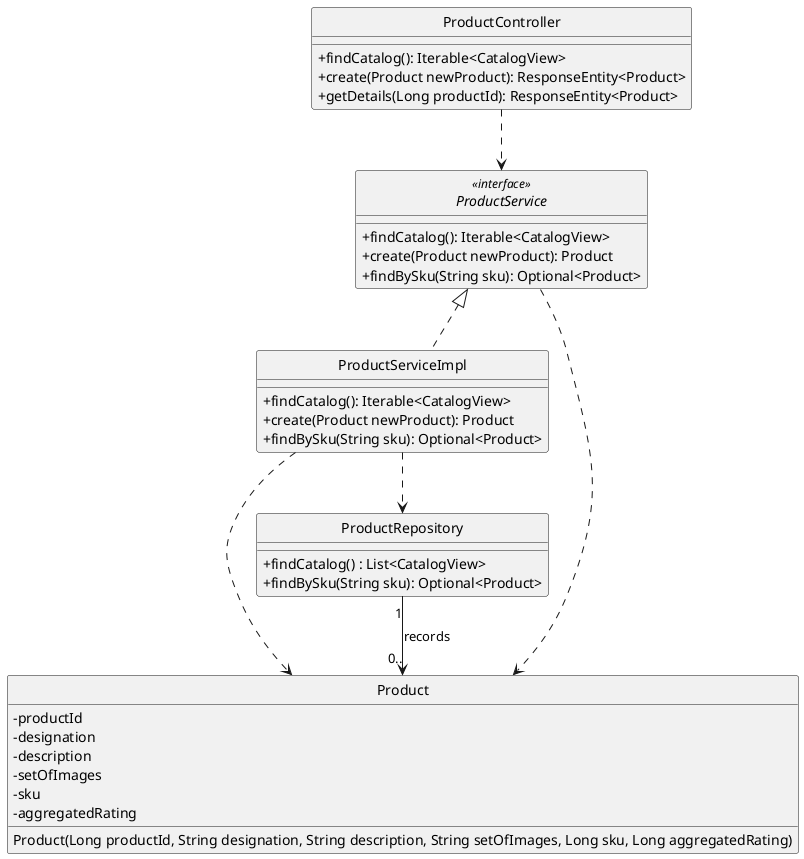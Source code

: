 @startuml
'https://plantuml.com/class-diagram

hide circle
skinparam classAttributeIconSize 0


class ProductController {
    +findCatalog(): Iterable<CatalogView>
    +create(Product newProduct): ResponseEntity<Product>
    +getDetails(Long productId): ResponseEntity<Product>
}

interface ProductService <<interface>> {
    +findCatalog(): Iterable<CatalogView>
    +create(Product newProduct): Product
    +findBySku(String sku): Optional<Product>
}

class ProductServiceImpl{
    +findCatalog(): Iterable<CatalogView>
    +create(Product newProduct): Product
    +findBySku(String sku): Optional<Product>
}

class Product {
    - productId
    - designation
    - description
    - setOfImages
    - sku
    - aggregatedRating
    Product(Long productId, String designation, String description, String setOfImages, Long sku, Long aggregatedRating)
}

class ProductRepository {
    +findCatalog() : List<CatalogView>
    +findBySku(String sku): Optional<Product>
}

ProductRepository "1" --> "0.." Product:  records

ProductController ..> ProductService
ProductServiceImpl ..> ProductRepository
ProductServiceImpl ..> Product
ProductService ..> Product

ProductServiceImpl .up.|> ProductService


@enduml